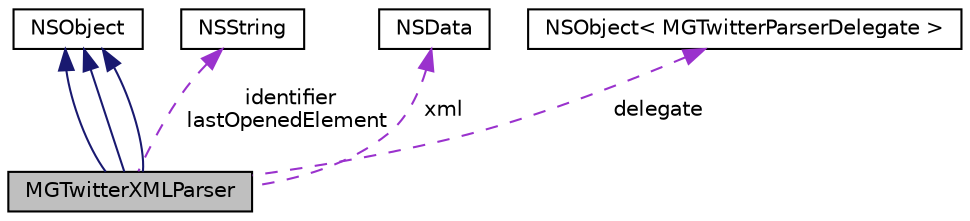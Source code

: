 digraph G
{
  edge [fontname="Helvetica",fontsize="10",labelfontname="Helvetica",labelfontsize="10"];
  node [fontname="Helvetica",fontsize="10",shape=record];
  Node1 [label="MGTwitterXMLParser",height=0.2,width=0.4,color="black", fillcolor="grey75", style="filled" fontcolor="black"];
  Node2 -> Node1 [dir="back",color="midnightblue",fontsize="10",style="solid",fontname="Helvetica"];
  Node2 [label="NSObject",height=0.2,width=0.4,color="black", fillcolor="white", style="filled",URL="$class_n_s_object.html"];
  Node2 -> Node1 [dir="back",color="midnightblue",fontsize="10",style="solid",fontname="Helvetica"];
  Node2 -> Node1 [dir="back",color="midnightblue",fontsize="10",style="solid",fontname="Helvetica"];
  Node3 -> Node1 [dir="back",color="darkorchid3",fontsize="10",style="dashed",label=" identifier\nlastOpenedElement" ,fontname="Helvetica"];
  Node3 [label="NSString",height=0.2,width=0.4,color="black", fillcolor="white", style="filled",URL="$class_n_s_string.html"];
  Node4 -> Node1 [dir="back",color="darkorchid3",fontsize="10",style="dashed",label=" xml" ,fontname="Helvetica"];
  Node4 [label="NSData",height=0.2,width=0.4,color="black", fillcolor="white", style="filled",URL="$class_n_s_data.html"];
  Node5 -> Node1 [dir="back",color="darkorchid3",fontsize="10",style="dashed",label=" delegate" ,fontname="Helvetica"];
  Node5 [label="NSObject\< MGTwitterParserDelegate \>",height=0.2,width=0.4,color="black", fillcolor="white", style="filled",URL="$class_n_s_object.html"];
}

